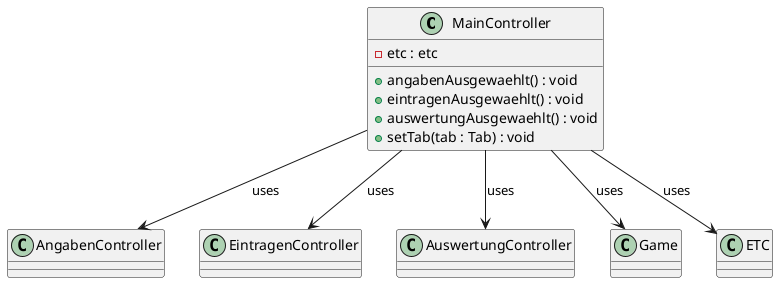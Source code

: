 @startuml
class MainController {
  -etc : etc

  +angabenAusgewaehlt() : void
  +eintragenAusgewaehlt() : void
  +auswertungAusgewaehlt() : void
  +setTab(tab : Tab) : void
}

'Classes
class AngabenController
class EintragenController
class AuswertungController
class Game
class ETC

' Dependencies
MainController --> AngabenController : uses
MainController --> EintragenController : uses
MainController --> AuswertungController : uses
MainController --> Game : uses
MainController --> ETC : uses
@enduml
